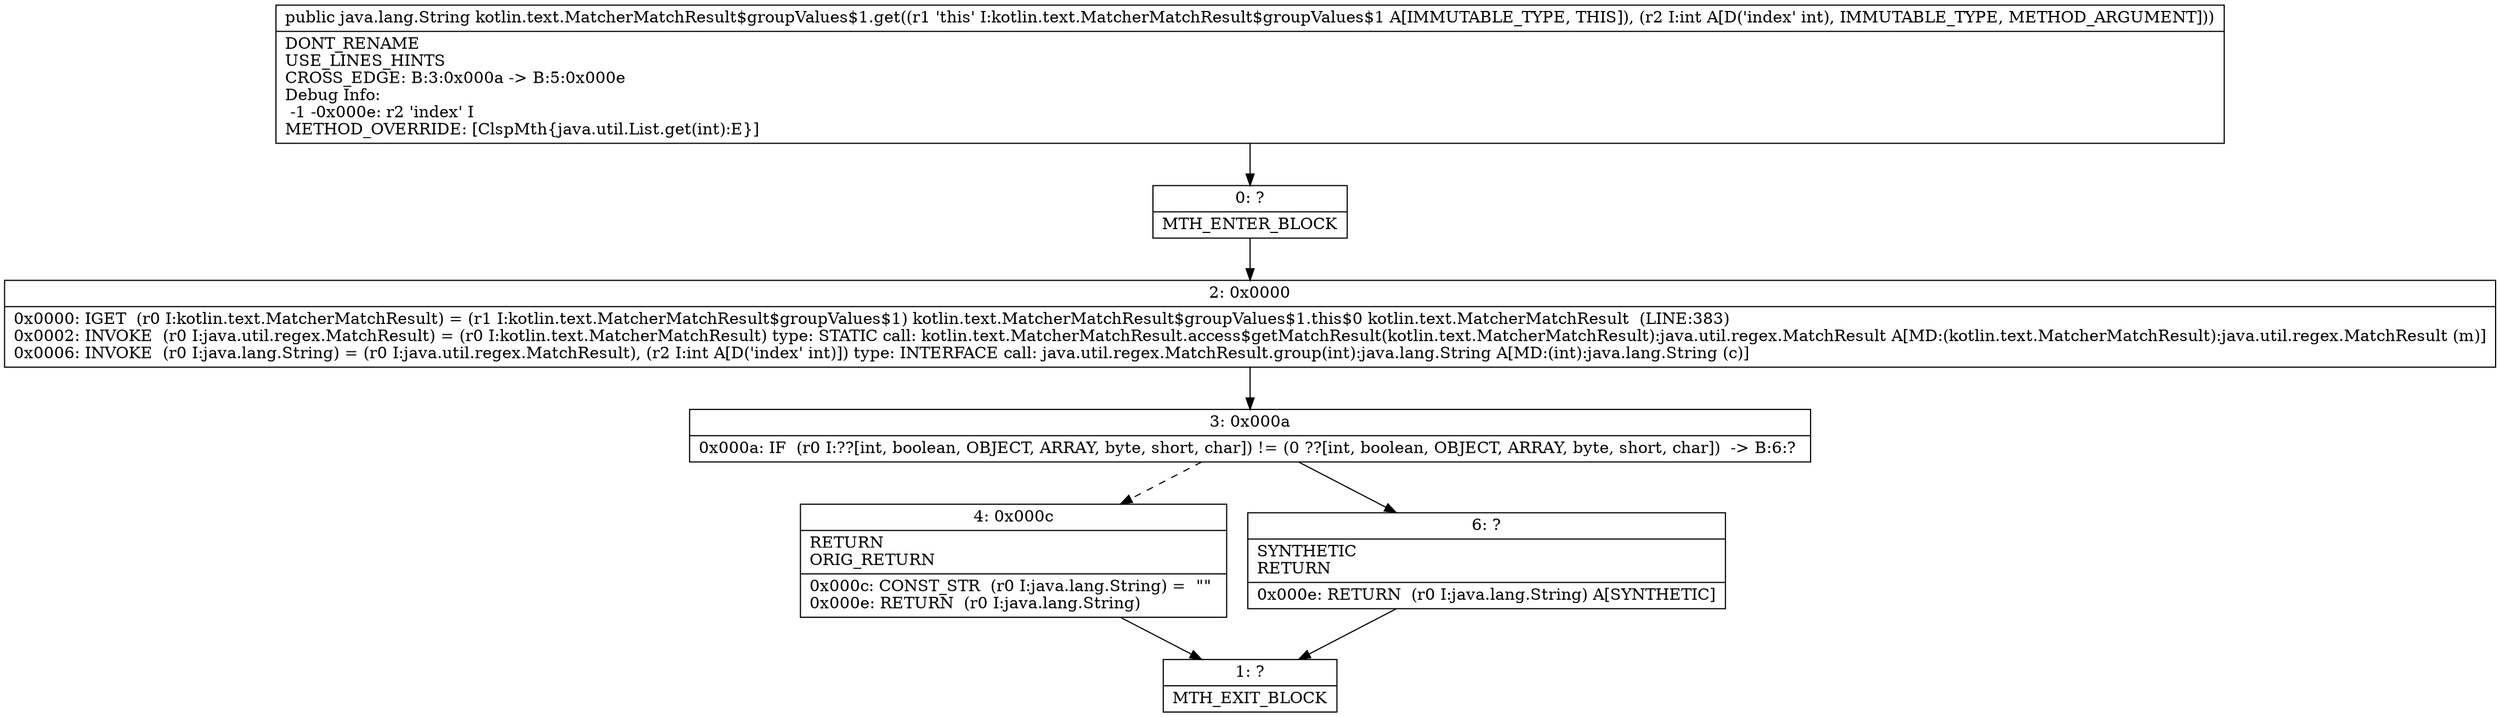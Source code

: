 digraph "CFG forkotlin.text.MatcherMatchResult$groupValues$1.get(I)Ljava\/lang\/String;" {
Node_0 [shape=record,label="{0\:\ ?|MTH_ENTER_BLOCK\l}"];
Node_2 [shape=record,label="{2\:\ 0x0000|0x0000: IGET  (r0 I:kotlin.text.MatcherMatchResult) = (r1 I:kotlin.text.MatcherMatchResult$groupValues$1) kotlin.text.MatcherMatchResult$groupValues$1.this$0 kotlin.text.MatcherMatchResult  (LINE:383)\l0x0002: INVOKE  (r0 I:java.util.regex.MatchResult) = (r0 I:kotlin.text.MatcherMatchResult) type: STATIC call: kotlin.text.MatcherMatchResult.access$getMatchResult(kotlin.text.MatcherMatchResult):java.util.regex.MatchResult A[MD:(kotlin.text.MatcherMatchResult):java.util.regex.MatchResult (m)]\l0x0006: INVOKE  (r0 I:java.lang.String) = (r0 I:java.util.regex.MatchResult), (r2 I:int A[D('index' int)]) type: INTERFACE call: java.util.regex.MatchResult.group(int):java.lang.String A[MD:(int):java.lang.String (c)]\l}"];
Node_3 [shape=record,label="{3\:\ 0x000a|0x000a: IF  (r0 I:??[int, boolean, OBJECT, ARRAY, byte, short, char]) != (0 ??[int, boolean, OBJECT, ARRAY, byte, short, char])  \-\> B:6:? \l}"];
Node_4 [shape=record,label="{4\:\ 0x000c|RETURN\lORIG_RETURN\l|0x000c: CONST_STR  (r0 I:java.lang.String) =  \"\" \l0x000e: RETURN  (r0 I:java.lang.String) \l}"];
Node_1 [shape=record,label="{1\:\ ?|MTH_EXIT_BLOCK\l}"];
Node_6 [shape=record,label="{6\:\ ?|SYNTHETIC\lRETURN\l|0x000e: RETURN  (r0 I:java.lang.String) A[SYNTHETIC]\l}"];
MethodNode[shape=record,label="{public java.lang.String kotlin.text.MatcherMatchResult$groupValues$1.get((r1 'this' I:kotlin.text.MatcherMatchResult$groupValues$1 A[IMMUTABLE_TYPE, THIS]), (r2 I:int A[D('index' int), IMMUTABLE_TYPE, METHOD_ARGUMENT]))  | DONT_RENAME\lUSE_LINES_HINTS\lCROSS_EDGE: B:3:0x000a \-\> B:5:0x000e\lDebug Info:\l  \-1 \-0x000e: r2 'index' I\lMETHOD_OVERRIDE: [ClspMth\{java.util.List.get(int):E\}]\l}"];
MethodNode -> Node_0;Node_0 -> Node_2;
Node_2 -> Node_3;
Node_3 -> Node_4[style=dashed];
Node_3 -> Node_6;
Node_4 -> Node_1;
Node_6 -> Node_1;
}

